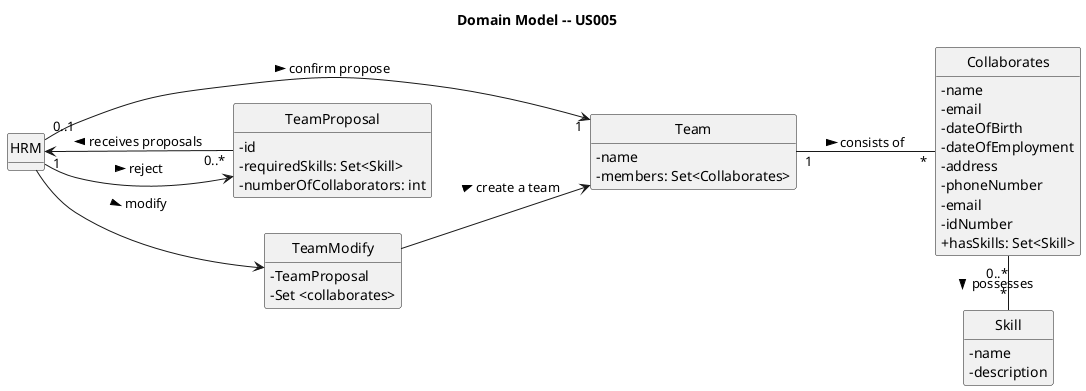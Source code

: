 @startuml
skinparam monochrome true
skinparam packageStyle rectangle
skinparam shadowing false

left to right direction

skinparam classAttributeIconSize 0

hide circle
hide methods

title Domain Model -- US005

class Skill {
  - name
  - description
}

class Collaborates {
  - name
  - email
  - dateOfBirth
  - dateOfEmployment
  - address
  - phoneNumber
  - email
  - idNumber
  + hasSkills: Set<Skill>
}

class Team {
  - name
  - members: Set<Collaborates>
}

class TeamProposal {
  - id
  - requiredSkills: Set<Skill>
  - numberOfCollaborators: int
  - suggestedTeam: Team (optional)
  + generateTeam(skills: Set<Skill>, numberOfCollaborators: int): TeamProposal
}
class TeamModify{
  - TeamProposal
  - Set <collaborates>
}

Collaborates "0..*" -"*" Skill: possesses >
Team "1" -- "*" Collaborates: consists of >
HRM "0..1" --> "1" Team: confirm propose >

HRM "1" <-- "0..*" TeamProposal : receives proposals <
HRM --> TeamProposal: reject >
HRM --> TeamModify:  modify >
TeamModify --> Team: create a team >







@enduml
